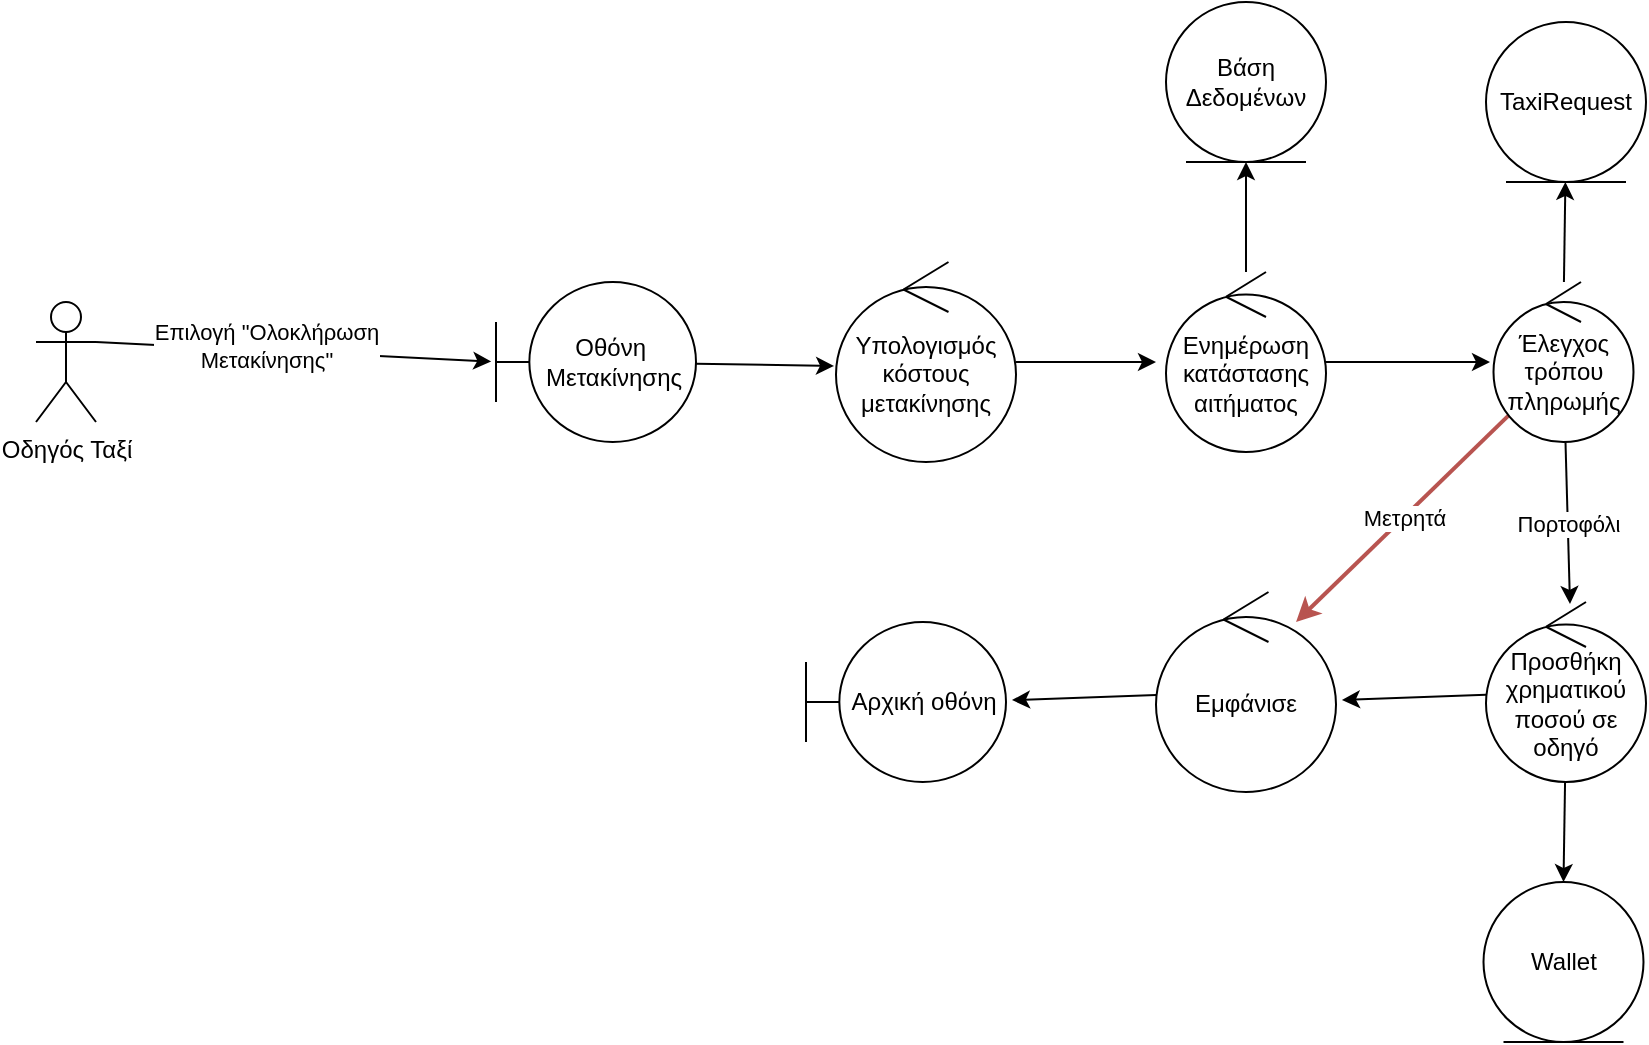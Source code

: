 <mxfile>
    <diagram id="ZnUvBVadmKkvFejZgnjO" name="Page-1">
        <mxGraphModel dx="1186" dy="1139" grid="1" gridSize="10" guides="1" tooltips="1" connect="1" arrows="1" fold="1" page="1" pageScale="1" pageWidth="850" pageHeight="1100" math="0" shadow="0">
            <root>
                <mxCell id="0"/>
                <mxCell id="1" parent="0"/>
                <mxCell id="4" style="edgeStyle=none;html=1;exitX=1;exitY=0.333;exitDx=0;exitDy=0;exitPerimeter=0;entryX=-0.024;entryY=0.497;entryDx=0;entryDy=0;entryPerimeter=0;strokeWidth=1;" parent="1" source="2" target="3" edge="1">
                    <mxGeometry relative="1" as="geometry"/>
                </mxCell>
                <mxCell id="6" value="Επιλογή &quot;Ολοκλήρωση&lt;br&gt;Μετακίνησης&quot;" style="edgeLabel;html=1;align=center;verticalAlign=middle;resizable=0;points=[];" parent="4" vertex="1" connectable="0">
                    <mxGeometry x="-0.143" y="2" relative="1" as="geometry">
                        <mxPoint as="offset"/>
                    </mxGeometry>
                </mxCell>
                <mxCell id="2" value="Οδηγός Ταξί" style="shape=umlActor;verticalLabelPosition=bottom;verticalAlign=top;html=1;" parent="1" vertex="1">
                    <mxGeometry x="120" y="260" width="30" height="60" as="geometry"/>
                </mxCell>
                <mxCell id="69" style="edgeStyle=none;html=1;entryX=-0.011;entryY=0.52;entryDx=0;entryDy=0;entryPerimeter=0;" edge="1" parent="1" source="3" target="11">
                    <mxGeometry relative="1" as="geometry"/>
                </mxCell>
                <mxCell id="3" value="Οθόνη&amp;nbsp; Μετακίνησης" style="shape=umlBoundary;whiteSpace=wrap;html=1;strokeWidth=1;" parent="1" vertex="1">
                    <mxGeometry x="350" y="250" width="100" height="80" as="geometry"/>
                </mxCell>
                <mxCell id="10" value="" style="edgeStyle=none;html=1;strokeWidth=1;" parent="1" source="7" target="9" edge="1">
                    <mxGeometry relative="1" as="geometry"/>
                </mxCell>
                <mxCell id="71" style="edgeStyle=none;html=1;entryX=-0.025;entryY=0.5;entryDx=0;entryDy=0;entryPerimeter=0;" edge="1" parent="1" source="7" target="15">
                    <mxGeometry relative="1" as="geometry"/>
                </mxCell>
                <mxCell id="7" value="Ενημέρωση κατάστασης αιτήματος" style="ellipse;shape=umlControl;whiteSpace=wrap;html=1;strokeWidth=1;" parent="1" vertex="1">
                    <mxGeometry x="685" y="245" width="80" height="90" as="geometry"/>
                </mxCell>
                <mxCell id="9" value="Βάση Δεδομένων" style="ellipse;shape=umlEntity;whiteSpace=wrap;html=1;strokeWidth=1;" parent="1" vertex="1">
                    <mxGeometry x="685" y="110" width="80" height="80" as="geometry"/>
                </mxCell>
                <mxCell id="70" style="edgeStyle=none;html=1;" edge="1" parent="1" source="11">
                    <mxGeometry relative="1" as="geometry">
                        <mxPoint x="680" y="290" as="targetPoint"/>
                    </mxGeometry>
                </mxCell>
                <mxCell id="11" value="Υπολογισμός κόστους μετακίνησης" style="ellipse;shape=umlControl;whiteSpace=wrap;html=1;strokeWidth=1;" parent="1" vertex="1">
                    <mxGeometry x="520" y="240" width="90" height="100" as="geometry"/>
                </mxCell>
                <mxCell id="18" value="" style="edgeStyle=none;html=1;strokeWidth=1;" parent="1" source="15" target="17" edge="1">
                    <mxGeometry relative="1" as="geometry"/>
                </mxCell>
                <mxCell id="20" value="Πορτοφόλι" style="edgeStyle=none;html=1;strokeWidth=1;entryX=0.525;entryY=0.011;entryDx=0;entryDy=0;entryPerimeter=0;" parent="1" source="15" target="28" edge="1">
                    <mxGeometry x="0.015" relative="1" as="geometry">
                        <mxPoint as="offset"/>
                        <mxPoint x="883.75" y="395" as="targetPoint"/>
                    </mxGeometry>
                </mxCell>
                <mxCell id="39" value="Μετρητά" style="edgeStyle=none;html=1;fillColor=#f8cecc;strokeColor=#b85450;strokeWidth=2;entryX=0.778;entryY=0.15;entryDx=0;entryDy=0;entryPerimeter=0;" parent="1" source="15" target="64" edge="1">
                    <mxGeometry relative="1" as="geometry">
                        <mxPoint x="730.97" y="429.98" as="targetPoint"/>
                    </mxGeometry>
                </mxCell>
                <mxCell id="15" value="Έλεγχος τρόπου πληρωμής" style="ellipse;shape=umlControl;whiteSpace=wrap;html=1;strokeWidth=1;" parent="1" vertex="1">
                    <mxGeometry x="848.75" y="250" width="70" height="80" as="geometry"/>
                </mxCell>
                <mxCell id="17" value="TaxiRequest" style="ellipse;shape=umlEntity;whiteSpace=wrap;html=1;strokeWidth=1;" parent="1" vertex="1">
                    <mxGeometry x="845" y="120" width="80" height="80" as="geometry"/>
                </mxCell>
                <mxCell id="63" style="edgeStyle=none;html=1;entryX=0.5;entryY=0;entryDx=0;entryDy=0;" edge="1" parent="1" source="28" target="62">
                    <mxGeometry relative="1" as="geometry"/>
                </mxCell>
                <mxCell id="68" style="edgeStyle=none;html=1;entryX=1.033;entryY=0.54;entryDx=0;entryDy=0;entryPerimeter=0;" edge="1" parent="1" source="28" target="64">
                    <mxGeometry relative="1" as="geometry"/>
                </mxCell>
                <mxCell id="28" value="Προσθήκη χρηματικού ποσού σε οδηγό" style="ellipse;shape=umlControl;whiteSpace=wrap;html=1;strokeWidth=1;" parent="1" vertex="1">
                    <mxGeometry x="845" y="410" width="80" height="90" as="geometry"/>
                </mxCell>
                <mxCell id="62" value="Wallet" style="ellipse;shape=umlEntity;whiteSpace=wrap;html=1;" vertex="1" parent="1">
                    <mxGeometry x="843.75" y="550" width="80" height="80" as="geometry"/>
                </mxCell>
                <mxCell id="67" style="edgeStyle=none;html=1;entryX=1.03;entryY=0.488;entryDx=0;entryDy=0;entryPerimeter=0;" edge="1" parent="1" source="64" target="66">
                    <mxGeometry relative="1" as="geometry"/>
                </mxCell>
                <mxCell id="64" value="Εμφάνισε" style="ellipse;shape=umlControl;whiteSpace=wrap;html=1;strokeWidth=1;" vertex="1" parent="1">
                    <mxGeometry x="680" y="405" width="90" height="100" as="geometry"/>
                </mxCell>
                <mxCell id="66" value="Αρχική οθόνη" style="shape=umlBoundary;whiteSpace=wrap;html=1;strokeWidth=1;" vertex="1" parent="1">
                    <mxGeometry x="505" y="420" width="100" height="80" as="geometry"/>
                </mxCell>
            </root>
        </mxGraphModel>
    </diagram>
</mxfile>